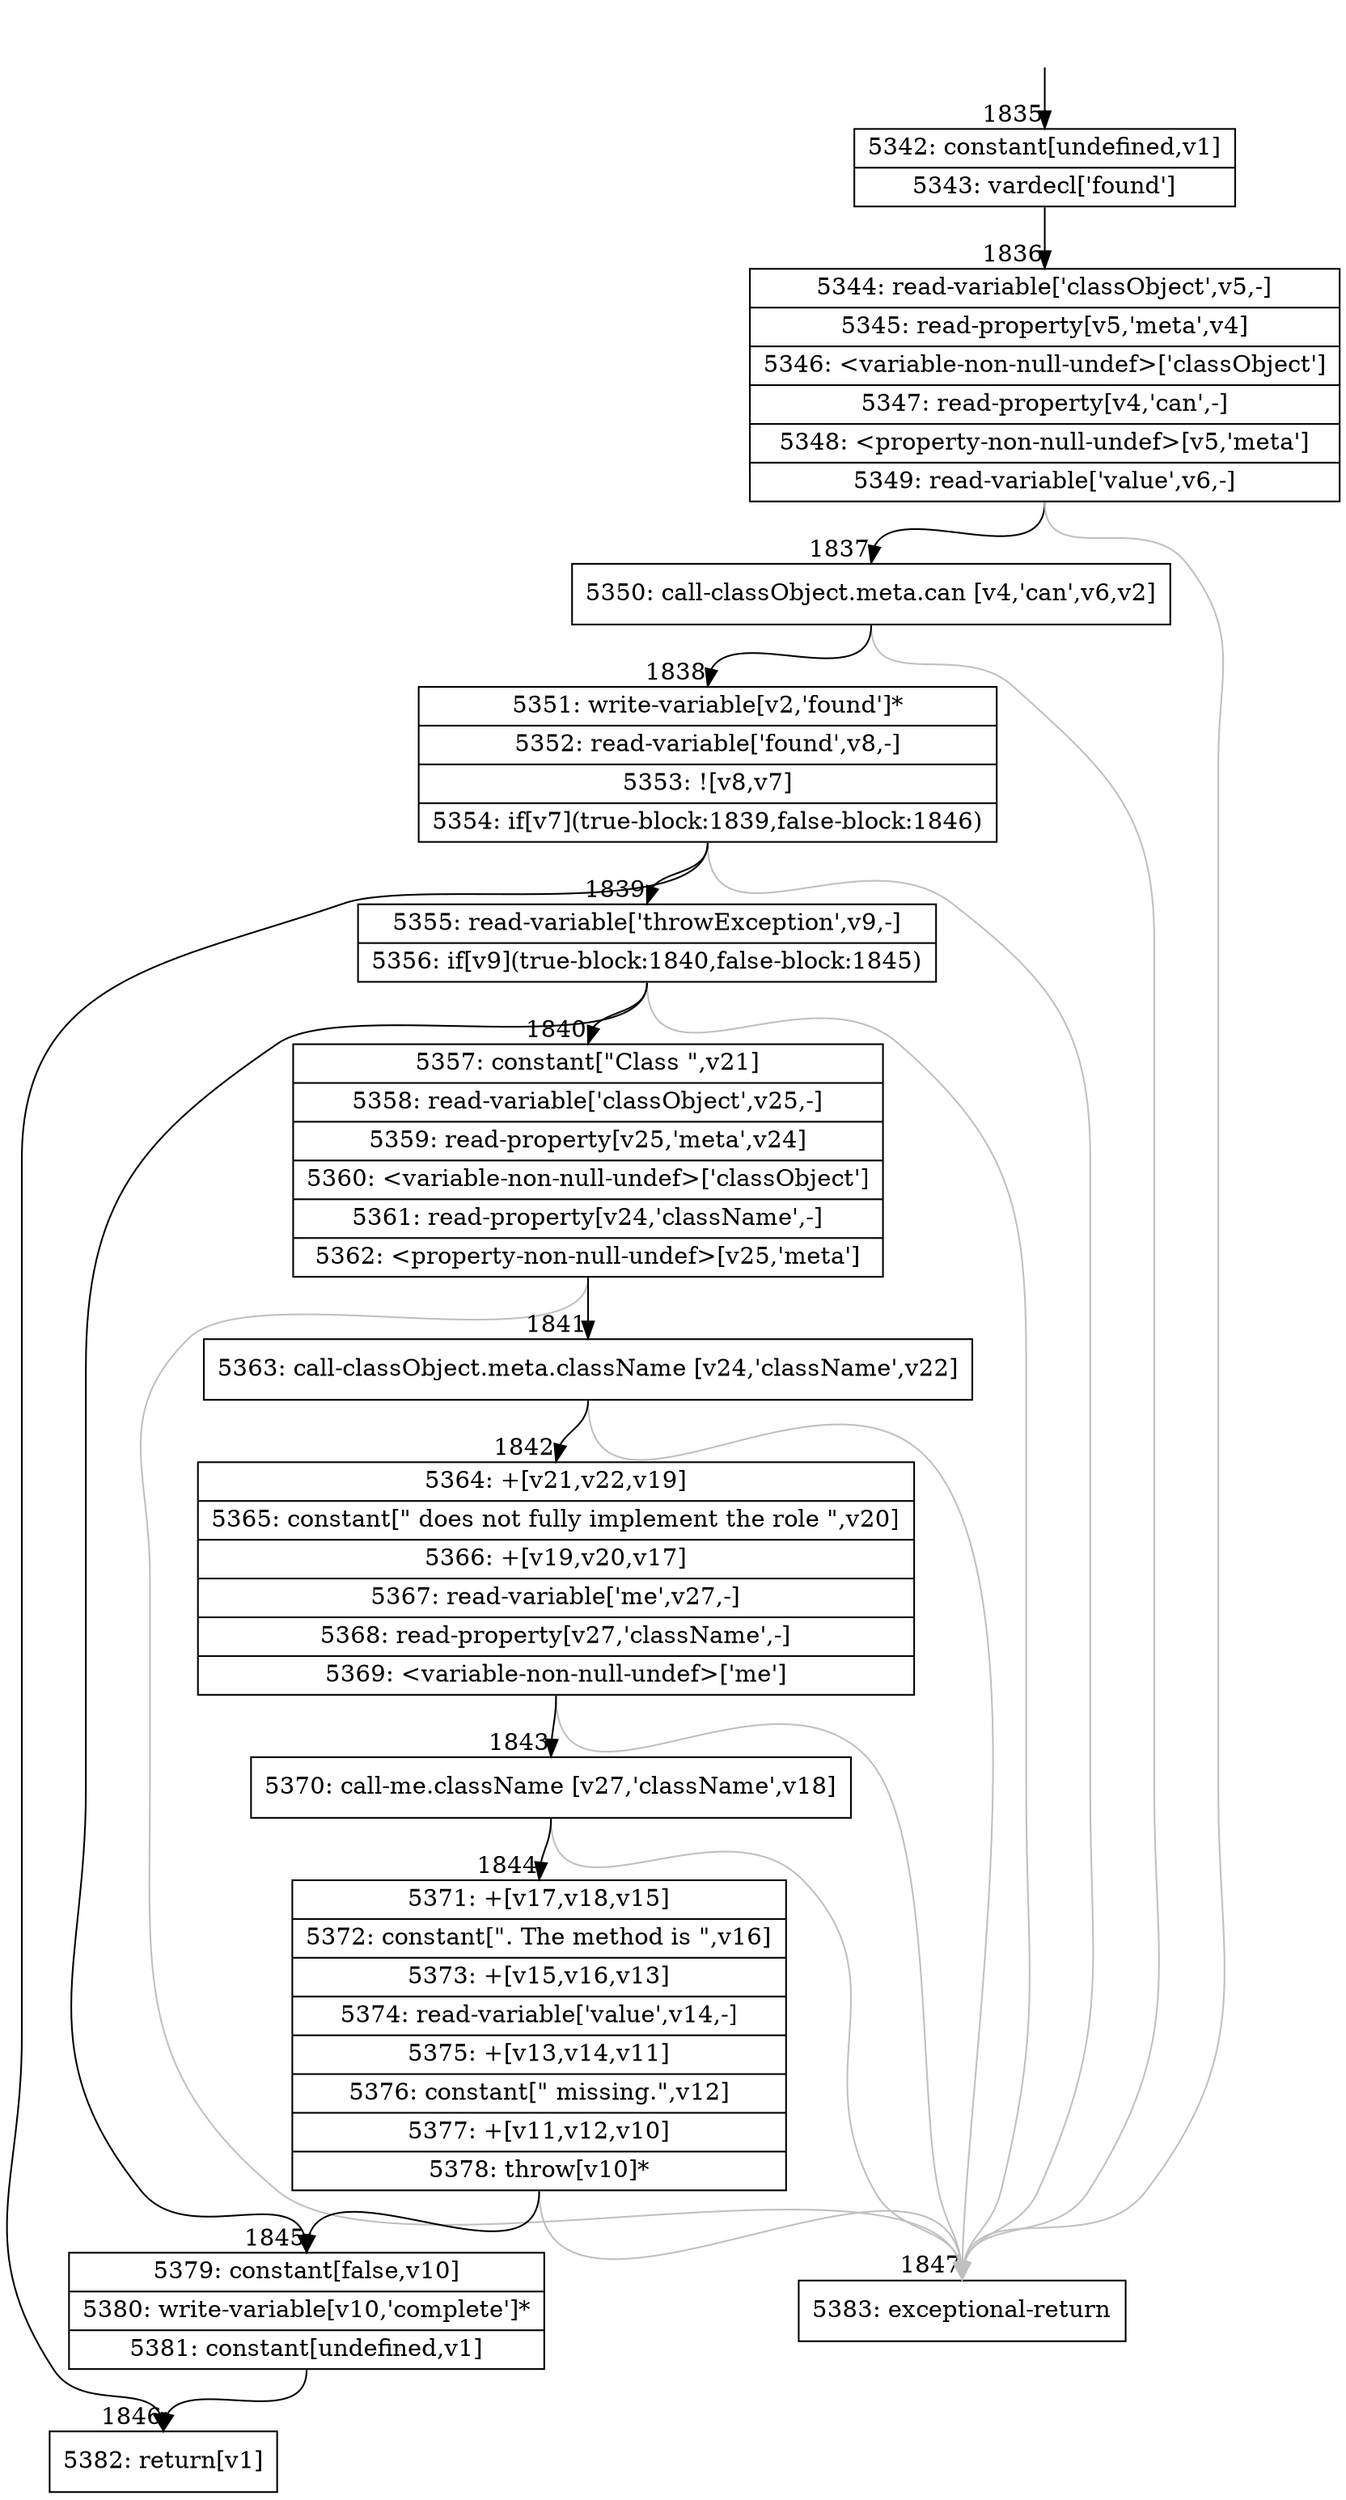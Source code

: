 digraph {
rankdir="TD"
BB_entry213[shape=none,label=""];
BB_entry213 -> BB1835 [tailport=s, headport=n, headlabel="    1835"]
BB1835 [shape=record label="{5342: constant[undefined,v1]|5343: vardecl['found']}" ] 
BB1835 -> BB1836 [tailport=s, headport=n, headlabel="      1836"]
BB1836 [shape=record label="{5344: read-variable['classObject',v5,-]|5345: read-property[v5,'meta',v4]|5346: \<variable-non-null-undef\>['classObject']|5347: read-property[v4,'can',-]|5348: \<property-non-null-undef\>[v5,'meta']|5349: read-variable['value',v6,-]}" ] 
BB1836 -> BB1837 [tailport=s, headport=n, headlabel="      1837"]
BB1836 -> BB1847 [tailport=s, headport=n, color=gray, headlabel="      1847"]
BB1837 [shape=record label="{5350: call-classObject.meta.can [v4,'can',v6,v2]}" ] 
BB1837 -> BB1838 [tailport=s, headport=n, headlabel="      1838"]
BB1837 -> BB1847 [tailport=s, headport=n, color=gray]
BB1838 [shape=record label="{5351: write-variable[v2,'found']*|5352: read-variable['found',v8,-]|5353: ![v8,v7]|5354: if[v7](true-block:1839,false-block:1846)}" ] 
BB1838 -> BB1839 [tailport=s, headport=n, headlabel="      1839"]
BB1838 -> BB1846 [tailport=s, headport=n, headlabel="      1846"]
BB1838 -> BB1847 [tailport=s, headport=n, color=gray]
BB1839 [shape=record label="{5355: read-variable['throwException',v9,-]|5356: if[v9](true-block:1840,false-block:1845)}" ] 
BB1839 -> BB1840 [tailport=s, headport=n, headlabel="      1840"]
BB1839 -> BB1845 [tailport=s, headport=n, headlabel="      1845"]
BB1839 -> BB1847 [tailport=s, headport=n, color=gray]
BB1840 [shape=record label="{5357: constant[\"Class \",v21]|5358: read-variable['classObject',v25,-]|5359: read-property[v25,'meta',v24]|5360: \<variable-non-null-undef\>['classObject']|5361: read-property[v24,'className',-]|5362: \<property-non-null-undef\>[v25,'meta']}" ] 
BB1840 -> BB1841 [tailport=s, headport=n, headlabel="      1841"]
BB1840 -> BB1847 [tailport=s, headport=n, color=gray]
BB1841 [shape=record label="{5363: call-classObject.meta.className [v24,'className',v22]}" ] 
BB1841 -> BB1842 [tailport=s, headport=n, headlabel="      1842"]
BB1841 -> BB1847 [tailport=s, headport=n, color=gray]
BB1842 [shape=record label="{5364: +[v21,v22,v19]|5365: constant[\" does not fully implement the role \",v20]|5366: +[v19,v20,v17]|5367: read-variable['me',v27,-]|5368: read-property[v27,'className',-]|5369: \<variable-non-null-undef\>['me']}" ] 
BB1842 -> BB1843 [tailport=s, headport=n, headlabel="      1843"]
BB1842 -> BB1847 [tailport=s, headport=n, color=gray]
BB1843 [shape=record label="{5370: call-me.className [v27,'className',v18]}" ] 
BB1843 -> BB1844 [tailport=s, headport=n, headlabel="      1844"]
BB1843 -> BB1847 [tailport=s, headport=n, color=gray]
BB1844 [shape=record label="{5371: +[v17,v18,v15]|5372: constant[\". The method is \",v16]|5373: +[v15,v16,v13]|5374: read-variable['value',v14,-]|5375: +[v13,v14,v11]|5376: constant[\" missing.\",v12]|5377: +[v11,v12,v10]|5378: throw[v10]*}" ] 
BB1844 -> BB1845 [tailport=s, headport=n]
BB1844 -> BB1847 [tailport=s, headport=n, color=gray]
BB1845 [shape=record label="{5379: constant[false,v10]|5380: write-variable[v10,'complete']*|5381: constant[undefined,v1]}" ] 
BB1845 -> BB1846 [tailport=s, headport=n]
BB1846 [shape=record label="{5382: return[v1]}" ] 
BB1847 [shape=record label="{5383: exceptional-return}" ] 
//#$~ 2101
}
